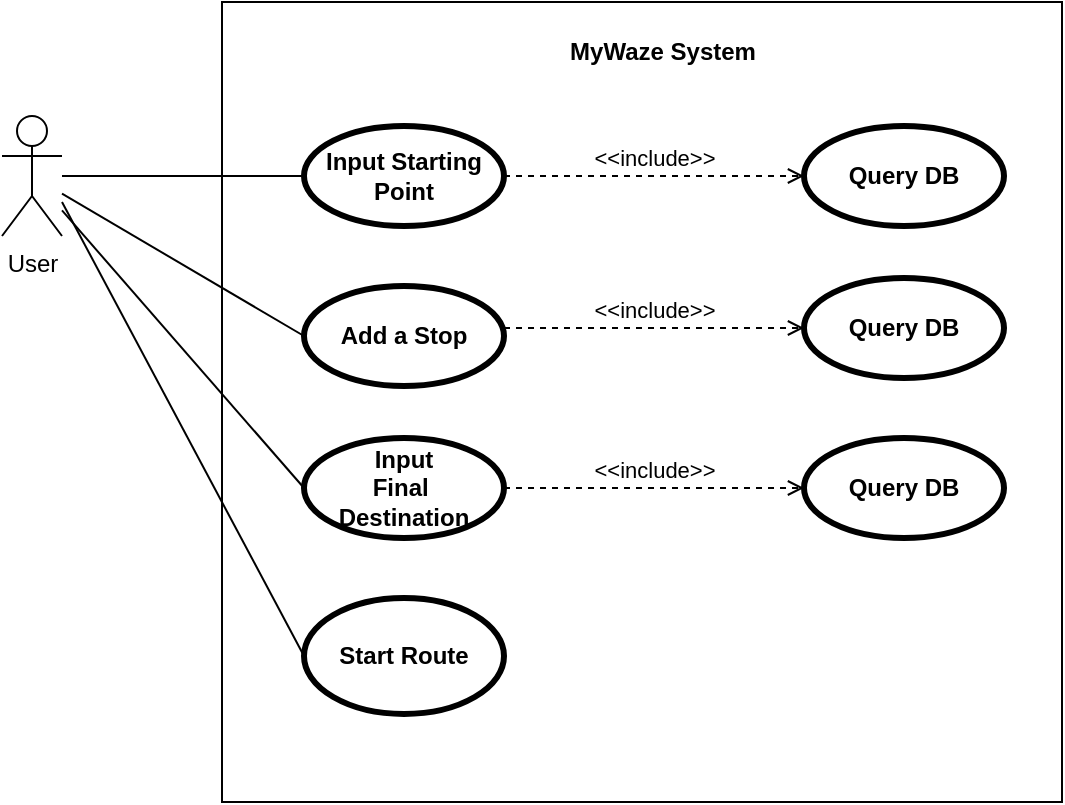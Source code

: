 <mxfile version="27.0.9">
  <diagram name="Página-1" id="B_cYGBm7OzW_Ypi7U8vx">
    <mxGraphModel dx="1042" dy="535" grid="1" gridSize="10" guides="1" tooltips="1" connect="1" arrows="1" fold="1" page="1" pageScale="1" pageWidth="827" pageHeight="1169" math="0" shadow="0">
      <root>
        <mxCell id="0" />
        <mxCell id="1" parent="0" />
        <mxCell id="HN2c32hWHtCQHzf3WsaY-1" value="User" style="shape=umlActor;html=1;verticalLabelPosition=bottom;verticalAlign=top;align=center;" vertex="1" parent="1">
          <mxGeometry x="90" y="77" width="30" height="60" as="geometry" />
        </mxCell>
        <mxCell id="HN2c32hWHtCQHzf3WsaY-2" value="" style="rounded=0;whiteSpace=wrap;html=1;" vertex="1" parent="1">
          <mxGeometry x="200" y="20" width="420" height="400" as="geometry" />
        </mxCell>
        <mxCell id="HN2c32hWHtCQHzf3WsaY-3" value="Input Starting Point" style="shape=ellipse;html=1;strokeWidth=3;fontStyle=1;whiteSpace=wrap;align=center;perimeter=ellipsePerimeter;" vertex="1" parent="1">
          <mxGeometry x="241" y="82" width="100" height="50" as="geometry" />
        </mxCell>
        <mxCell id="HN2c32hWHtCQHzf3WsaY-4" value="&lt;b&gt;MyWaze System&lt;/b&gt;" style="text;html=1;align=center;verticalAlign=middle;resizable=0;points=[];autosize=1;strokeColor=none;fillColor=none;" vertex="1" parent="1">
          <mxGeometry x="360" y="30" width="120" height="30" as="geometry" />
        </mxCell>
        <mxCell id="HN2c32hWHtCQHzf3WsaY-5" value="" style="edgeStyle=none;html=1;endArrow=none;verticalAlign=bottom;rounded=0;entryX=0;entryY=0.5;entryDx=0;entryDy=0;" edge="1" parent="1" source="HN2c32hWHtCQHzf3WsaY-1" target="HN2c32hWHtCQHzf3WsaY-3">
          <mxGeometry width="160" relative="1" as="geometry">
            <mxPoint x="81" y="132" as="sourcePoint" />
            <mxPoint x="271" y="262" as="targetPoint" />
          </mxGeometry>
        </mxCell>
        <mxCell id="HN2c32hWHtCQHzf3WsaY-6" value="Query DB" style="shape=ellipse;html=1;strokeWidth=3;fontStyle=1;whiteSpace=wrap;align=center;perimeter=ellipsePerimeter;" vertex="1" parent="1">
          <mxGeometry x="491" y="82" width="100" height="50" as="geometry" />
        </mxCell>
        <mxCell id="HN2c32hWHtCQHzf3WsaY-7" value="&amp;lt;&amp;lt;include&amp;gt;&amp;gt;" style="edgeStyle=none;html=1;endArrow=open;verticalAlign=bottom;dashed=1;labelBackgroundColor=none;rounded=0;exitX=1;exitY=0.5;exitDx=0;exitDy=0;entryX=0;entryY=0.5;entryDx=0;entryDy=0;" edge="1" parent="1" source="HN2c32hWHtCQHzf3WsaY-3" target="HN2c32hWHtCQHzf3WsaY-6">
          <mxGeometry width="160" relative="1" as="geometry">
            <mxPoint x="531" y="57" as="sourcePoint" />
            <mxPoint x="541" y="82" as="targetPoint" />
            <mxPoint as="offset" />
          </mxGeometry>
        </mxCell>
        <mxCell id="HN2c32hWHtCQHzf3WsaY-8" value="Add a Stop" style="shape=ellipse;html=1;strokeWidth=3;fontStyle=1;whiteSpace=wrap;align=center;perimeter=ellipsePerimeter;" vertex="1" parent="1">
          <mxGeometry x="241" y="162" width="100" height="50" as="geometry" />
        </mxCell>
        <mxCell id="HN2c32hWHtCQHzf3WsaY-9" value="" style="edgeStyle=none;html=1;endArrow=none;verticalAlign=bottom;rounded=0;entryX=0;entryY=0.5;entryDx=0;entryDy=0;" edge="1" parent="1" source="HN2c32hWHtCQHzf3WsaY-1" target="HN2c32hWHtCQHzf3WsaY-8">
          <mxGeometry width="160" relative="1" as="geometry">
            <mxPoint x="81" y="132" as="sourcePoint" />
            <mxPoint x="271" y="262" as="targetPoint" />
          </mxGeometry>
        </mxCell>
        <mxCell id="HN2c32hWHtCQHzf3WsaY-10" value="Query DB" style="shape=ellipse;html=1;strokeWidth=3;fontStyle=1;whiteSpace=wrap;align=center;perimeter=ellipsePerimeter;" vertex="1" parent="1">
          <mxGeometry x="491" y="158" width="100" height="50" as="geometry" />
        </mxCell>
        <mxCell id="HN2c32hWHtCQHzf3WsaY-11" value="&amp;lt;&amp;lt;include&amp;gt;&amp;gt;" style="edgeStyle=none;html=1;endArrow=open;verticalAlign=bottom;dashed=1;labelBackgroundColor=none;rounded=0;exitX=1;exitY=0.5;exitDx=0;exitDy=0;entryX=0;entryY=0.5;entryDx=0;entryDy=0;" edge="1" parent="1" target="HN2c32hWHtCQHzf3WsaY-10">
          <mxGeometry width="160" relative="1" as="geometry">
            <mxPoint x="341" y="183" as="sourcePoint" />
            <mxPoint x="541" y="158" as="targetPoint" />
            <mxPoint as="offset" />
          </mxGeometry>
        </mxCell>
        <mxCell id="HN2c32hWHtCQHzf3WsaY-13" value="" style="edgeStyle=none;html=1;endArrow=none;verticalAlign=bottom;rounded=0;entryX=0;entryY=0.5;entryDx=0;entryDy=0;" edge="1" parent="1" source="HN2c32hWHtCQHzf3WsaY-1">
          <mxGeometry width="160" relative="1" as="geometry">
            <mxPoint x="91" y="182" as="sourcePoint" />
            <mxPoint x="241" y="263" as="targetPoint" />
          </mxGeometry>
        </mxCell>
        <mxCell id="HN2c32hWHtCQHzf3WsaY-14" value="Start Route" style="shape=ellipse;html=1;strokeWidth=3;fontStyle=1;whiteSpace=wrap;align=center;perimeter=ellipsePerimeter;" vertex="1" parent="1">
          <mxGeometry x="241" y="318" width="100" height="58" as="geometry" />
        </mxCell>
        <mxCell id="HN2c32hWHtCQHzf3WsaY-15" value="" style="edgeStyle=none;html=1;endArrow=none;verticalAlign=bottom;rounded=0;entryX=0;entryY=0.5;entryDx=0;entryDy=0;" edge="1" parent="1" target="HN2c32hWHtCQHzf3WsaY-14">
          <mxGeometry width="160" relative="1" as="geometry">
            <mxPoint x="120" y="120" as="sourcePoint" />
            <mxPoint x="271" y="396" as="targetPoint" />
          </mxGeometry>
        </mxCell>
        <mxCell id="HN2c32hWHtCQHzf3WsaY-16" value="Input&lt;br&gt;Final&amp;nbsp;&lt;div&gt;Destination&lt;/div&gt;" style="shape=ellipse;html=1;strokeWidth=3;fontStyle=1;whiteSpace=wrap;align=center;perimeter=ellipsePerimeter;" vertex="1" parent="1">
          <mxGeometry x="241" y="238" width="100" height="50" as="geometry" />
        </mxCell>
        <mxCell id="HN2c32hWHtCQHzf3WsaY-17" value="Query DB" style="shape=ellipse;html=1;strokeWidth=3;fontStyle=1;whiteSpace=wrap;align=center;perimeter=ellipsePerimeter;" vertex="1" parent="1">
          <mxGeometry x="491" y="238" width="100" height="50" as="geometry" />
        </mxCell>
        <mxCell id="HN2c32hWHtCQHzf3WsaY-18" value="&amp;lt;&amp;lt;include&amp;gt;&amp;gt;" style="edgeStyle=none;html=1;endArrow=open;verticalAlign=bottom;dashed=1;labelBackgroundColor=none;rounded=0;exitX=1;exitY=0.5;exitDx=0;exitDy=0;entryX=0;entryY=0.5;entryDx=0;entryDy=0;" edge="1" parent="1" target="HN2c32hWHtCQHzf3WsaY-17">
          <mxGeometry width="160" relative="1" as="geometry">
            <mxPoint x="341" y="263" as="sourcePoint" />
            <mxPoint x="541" y="238" as="targetPoint" />
            <mxPoint as="offset" />
          </mxGeometry>
        </mxCell>
      </root>
    </mxGraphModel>
  </diagram>
</mxfile>
